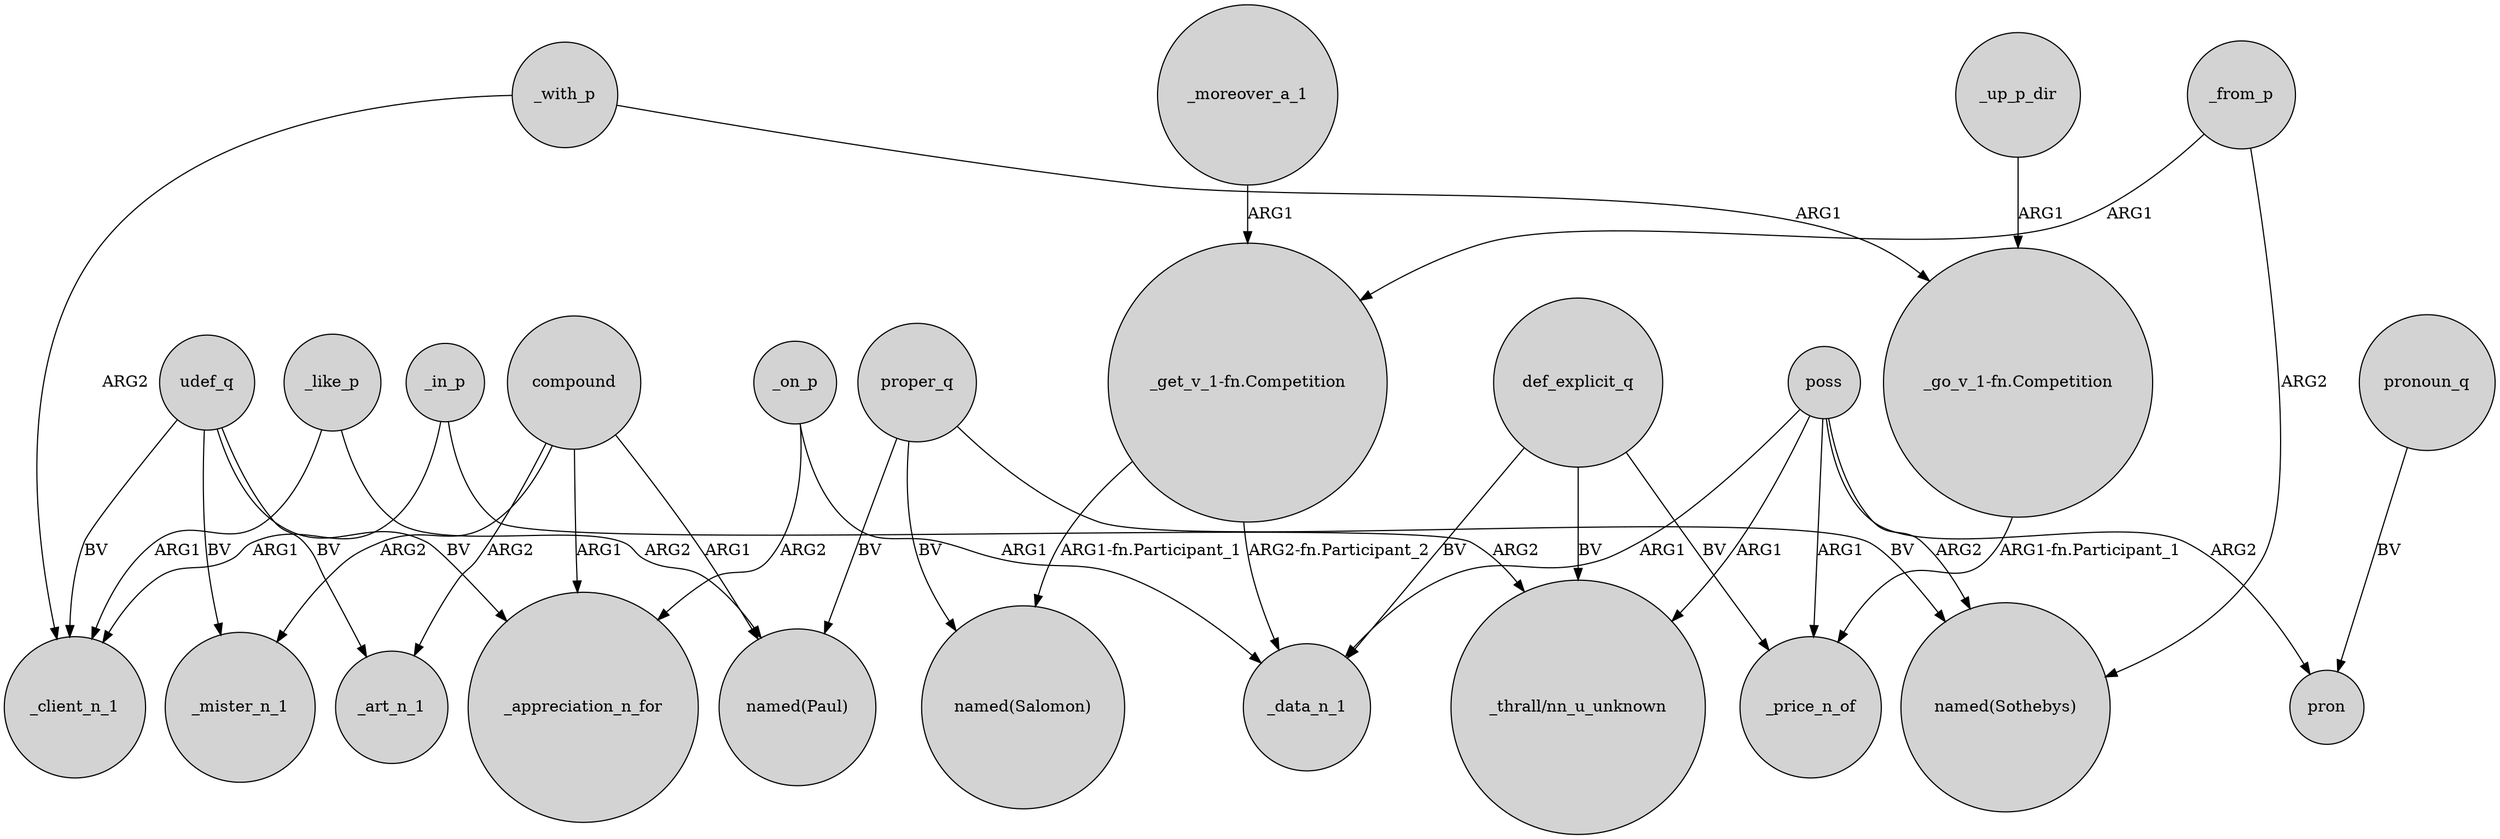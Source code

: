 digraph {
	node [shape=circle style=filled]
	poss -> "_thrall/nn_u_unknown" [label=ARG1]
	compound -> _mister_n_1 [label=ARG2]
	_on_p -> _data_n_1 [label=ARG1]
	poss -> "named(Sothebys)" [label=ARG2]
	_like_p -> "named(Paul)" [label=ARG2]
	_moreover_a_1 -> "_get_v_1-fn.Competition" [label=ARG1]
	_in_p -> _client_n_1 [label=ARG1]
	compound -> _appreciation_n_for [label=ARG1]
	udef_q -> _mister_n_1 [label=BV]
	udef_q -> _appreciation_n_for [label=BV]
	_up_p_dir -> "_go_v_1-fn.Competition" [label=ARG1]
	_from_p -> "named(Sothebys)" [label=ARG2]
	_with_p -> "_go_v_1-fn.Competition" [label=ARG1]
	pronoun_q -> pron [label=BV]
	poss -> _price_n_of [label=ARG1]
	poss -> pron [label=ARG2]
	proper_q -> "named(Sothebys)" [label=BV]
	_on_p -> _appreciation_n_for [label=ARG2]
	_from_p -> "_get_v_1-fn.Competition" [label=ARG1]
	_in_p -> "_thrall/nn_u_unknown" [label=ARG2]
	compound -> "named(Paul)" [label=ARG1]
	def_explicit_q -> "_thrall/nn_u_unknown" [label=BV]
	"_go_v_1-fn.Competition" -> _price_n_of [label="ARG1-fn.Participant_1"]
	proper_q -> "named(Paul)" [label=BV]
	_like_p -> _client_n_1 [label=ARG1]
	proper_q -> "named(Salomon)" [label=BV]
	def_explicit_q -> _data_n_1 [label=BV]
	poss -> _data_n_1 [label=ARG1]
	udef_q -> _art_n_1 [label=BV]
	compound -> _art_n_1 [label=ARG2]
	udef_q -> _client_n_1 [label=BV]
	"_get_v_1-fn.Competition" -> _data_n_1 [label="ARG2-fn.Participant_2"]
	_with_p -> _client_n_1 [label=ARG2]
	"_get_v_1-fn.Competition" -> "named(Salomon)" [label="ARG1-fn.Participant_1"]
	def_explicit_q -> _price_n_of [label=BV]
}

